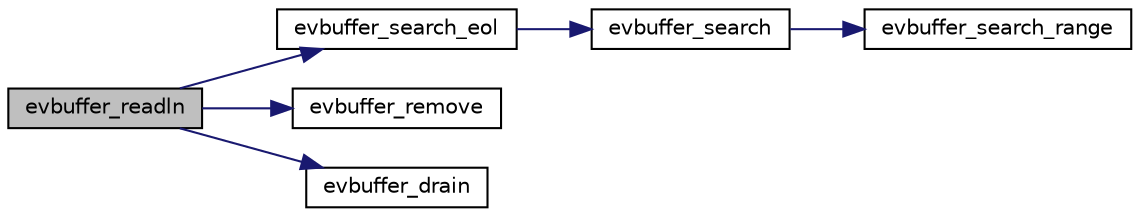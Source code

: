 digraph "evbuffer_readln"
{
 // LATEX_PDF_SIZE
  edge [fontname="Helvetica",fontsize="10",labelfontname="Helvetica",labelfontsize="10"];
  node [fontname="Helvetica",fontsize="10",shape=record];
  rankdir="LR";
  Node41 [label="evbuffer_readln",height=0.2,width=0.4,color="black", fillcolor="grey75", style="filled", fontcolor="black",tooltip=" "];
  Node41 -> Node42 [color="midnightblue",fontsize="10",style="solid",fontname="Helvetica"];
  Node42 [label="evbuffer_search_eol",height=0.2,width=0.4,color="black", fillcolor="white", style="filled",URL="$buffer_8h.html#a28e2fa6852a5a49285933b1c95c7465f",tooltip=" "];
  Node42 -> Node43 [color="midnightblue",fontsize="10",style="solid",fontname="Helvetica"];
  Node43 [label="evbuffer_search",height=0.2,width=0.4,color="black", fillcolor="white", style="filled",URL="$buffer_8h.html#a06e9211319a369ffb072d4f4a83b48e7",tooltip=" "];
  Node43 -> Node44 [color="midnightblue",fontsize="10",style="solid",fontname="Helvetica"];
  Node44 [label="evbuffer_search_range",height=0.2,width=0.4,color="black", fillcolor="white", style="filled",URL="$buffer_8h.html#a3b1e093af8bc1a86963729ec1290de8f",tooltip=" "];
  Node41 -> Node45 [color="midnightblue",fontsize="10",style="solid",fontname="Helvetica"];
  Node45 [label="evbuffer_remove",height=0.2,width=0.4,color="black", fillcolor="white", style="filled",URL="$buffer_8h.html#aa53da314581de5e13bb0d92aa05e2301",tooltip=" "];
  Node41 -> Node46 [color="midnightblue",fontsize="10",style="solid",fontname="Helvetica"];
  Node46 [label="evbuffer_drain",height=0.2,width=0.4,color="black", fillcolor="white", style="filled",URL="$buffer_8h.html#a08599d8165ea785b9b6a4ddf44ec24f7",tooltip=" "];
}

